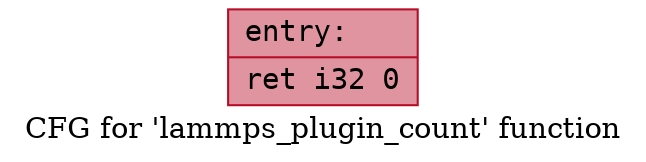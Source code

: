 digraph "CFG for 'lammps_plugin_count' function" {
	label="CFG for 'lammps_plugin_count' function";

	Node0x55bdf813f910 [shape=record,color="#b70d28ff", style=filled, fillcolor="#b70d2870" fontname="Courier",label="{entry:\l|  ret i32 0\l}"];
}
